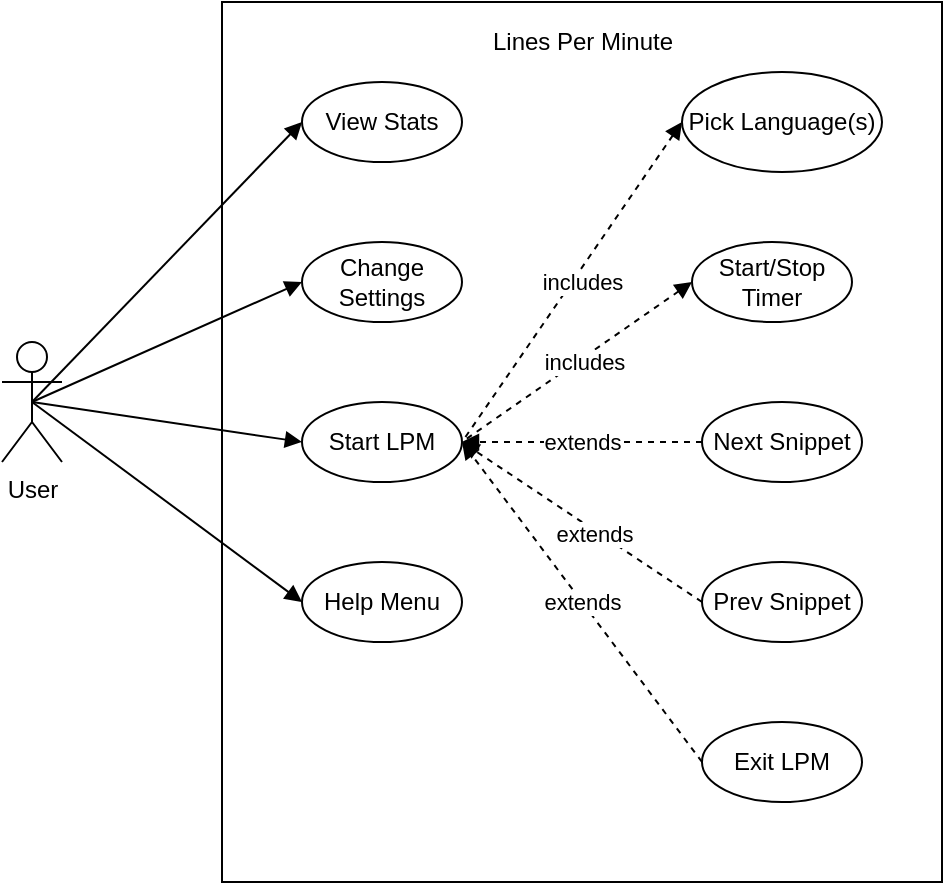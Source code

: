 <mxfile version="13.9.8" type="device"><diagram id="gjh_1fxGTP0jc3tmaC7V" name="Page-1"><mxGraphModel dx="1106" dy="877" grid="1" gridSize="10" guides="1" tooltips="1" connect="1" arrows="1" fold="1" page="1" pageScale="1" pageWidth="850" pageHeight="1100" math="0" shadow="0"><root><mxCell id="0"/><mxCell id="1" parent="0"/><mxCell id="eZj1tpBbF2MqpecTtHap-1" value="User" style="shape=umlActor;verticalLabelPosition=bottom;verticalAlign=top;html=1;outlineConnect=0;" parent="1" vertex="1"><mxGeometry x="170" y="370" width="30" height="60" as="geometry"/></mxCell><mxCell id="eZj1tpBbF2MqpecTtHap-2" value="" style="rounded=0;whiteSpace=wrap;html=1;" parent="1" vertex="1"><mxGeometry x="280" y="200" width="360" height="440" as="geometry"/></mxCell><mxCell id="eZj1tpBbF2MqpecTtHap-3" value="Help Menu" style="ellipse;whiteSpace=wrap;html=1;" parent="1" vertex="1"><mxGeometry x="320" y="480" width="80" height="40" as="geometry"/></mxCell><mxCell id="eZj1tpBbF2MqpecTtHap-4" value="View Stats" style="ellipse;whiteSpace=wrap;html=1;" parent="1" vertex="1"><mxGeometry x="320" y="240" width="80" height="40" as="geometry"/></mxCell><mxCell id="eZj1tpBbF2MqpecTtHap-5" value="Change Settings" style="ellipse;whiteSpace=wrap;html=1;" parent="1" vertex="1"><mxGeometry x="320" y="320" width="80" height="40" as="geometry"/></mxCell><mxCell id="eZj1tpBbF2MqpecTtHap-6" value="Start LPM" style="ellipse;whiteSpace=wrap;html=1;" parent="1" vertex="1"><mxGeometry x="320" y="400" width="80" height="40" as="geometry"/></mxCell><mxCell id="eZj1tpBbF2MqpecTtHap-12" style="rounded=0;orthogonalLoop=1;jettySize=auto;html=1;exitX=0;exitY=0.5;exitDx=0;exitDy=0;entryX=1;entryY=0.5;entryDx=0;entryDy=0;dashed=1;startArrow=block;startFill=1;endArrow=none;endFill=0;" parent="1" source="eZj1tpBbF2MqpecTtHap-8" target="eZj1tpBbF2MqpecTtHap-6" edge="1"><mxGeometry relative="1" as="geometry"/></mxCell><mxCell id="eZj1tpBbF2MqpecTtHap-13" value="includes" style="edgeLabel;html=1;align=center;verticalAlign=middle;resizable=0;points=[];" parent="eZj1tpBbF2MqpecTtHap-12" vertex="1" connectable="0"><mxGeometry x="0.125" y="-2" relative="1" as="geometry"><mxPoint x="13.4" y="-8.69" as="offset"/></mxGeometry></mxCell><mxCell id="eZj1tpBbF2MqpecTtHap-8" value="Pick Language(s)" style="ellipse;whiteSpace=wrap;html=1;" parent="1" vertex="1"><mxGeometry x="510" y="235" width="100" height="50" as="geometry"/></mxCell><mxCell id="eZj1tpBbF2MqpecTtHap-17" value="extends" style="edgeStyle=none;rounded=0;orthogonalLoop=1;jettySize=auto;html=1;exitX=0;exitY=0.5;exitDx=0;exitDy=0;entryX=1;entryY=0.5;entryDx=0;entryDy=0;dashed=1;startArrow=none;startFill=0;endArrow=block;endFill=1;" parent="1" source="eZj1tpBbF2MqpecTtHap-9" target="eZj1tpBbF2MqpecTtHap-6" edge="1"><mxGeometry relative="1" as="geometry"/></mxCell><mxCell id="eZj1tpBbF2MqpecTtHap-9" value="Next Snippet" style="ellipse;whiteSpace=wrap;html=1;" parent="1" vertex="1"><mxGeometry x="520" y="400" width="80" height="40" as="geometry"/></mxCell><mxCell id="eZj1tpBbF2MqpecTtHap-18" style="edgeStyle=none;rounded=0;orthogonalLoop=1;jettySize=auto;html=1;exitX=0;exitY=0.5;exitDx=0;exitDy=0;entryX=1;entryY=0.5;entryDx=0;entryDy=0;dashed=1;startArrow=none;startFill=0;endArrow=block;endFill=1;" parent="1" source="eZj1tpBbF2MqpecTtHap-10" target="eZj1tpBbF2MqpecTtHap-6" edge="1"><mxGeometry relative="1" as="geometry"/></mxCell><mxCell id="eZj1tpBbF2MqpecTtHap-19" value="extends" style="edgeLabel;html=1;align=center;verticalAlign=middle;resizable=0;points=[];" parent="eZj1tpBbF2MqpecTtHap-18" vertex="1" connectable="0"><mxGeometry x="-0.114" y="1" relative="1" as="geometry"><mxPoint as="offset"/></mxGeometry></mxCell><mxCell id="eZj1tpBbF2MqpecTtHap-10" value="Prev Snippet" style="ellipse;whiteSpace=wrap;html=1;" parent="1" vertex="1"><mxGeometry x="520" y="480" width="80" height="40" as="geometry"/></mxCell><mxCell id="eZj1tpBbF2MqpecTtHap-20" value="extends" style="edgeStyle=none;rounded=0;orthogonalLoop=1;jettySize=auto;html=1;exitX=0;exitY=0.5;exitDx=0;exitDy=0;entryX=1;entryY=0.5;entryDx=0;entryDy=0;dashed=1;startArrow=none;startFill=0;endArrow=block;endFill=1;" parent="1" source="eZj1tpBbF2MqpecTtHap-11" target="eZj1tpBbF2MqpecTtHap-6" edge="1"><mxGeometry relative="1" as="geometry"/></mxCell><mxCell id="eZj1tpBbF2MqpecTtHap-11" value="Exit LPM" style="ellipse;whiteSpace=wrap;html=1;" parent="1" vertex="1"><mxGeometry x="520" y="560" width="80" height="40" as="geometry"/></mxCell><mxCell id="eZj1tpBbF2MqpecTtHap-14" value="Lines Per Minute" style="text;html=1;align=center;verticalAlign=middle;resizable=0;points=[];autosize=1;" parent="1" vertex="1"><mxGeometry x="405" y="210" width="110" height="20" as="geometry"/></mxCell><mxCell id="eZj1tpBbF2MqpecTtHap-22" style="edgeStyle=none;rounded=0;orthogonalLoop=1;jettySize=auto;html=1;exitX=0;exitY=0.5;exitDx=0;exitDy=0;entryX=1;entryY=0.5;entryDx=0;entryDy=0;dashed=1;startArrow=block;startFill=1;endArrow=none;endFill=0;" parent="1" source="eZj1tpBbF2MqpecTtHap-21" target="eZj1tpBbF2MqpecTtHap-6" edge="1"><mxGeometry relative="1" as="geometry"/></mxCell><mxCell id="eZj1tpBbF2MqpecTtHap-23" value="includes" style="edgeLabel;html=1;align=center;verticalAlign=middle;resizable=0;points=[];" parent="eZj1tpBbF2MqpecTtHap-22" vertex="1" connectable="0"><mxGeometry x="0.138" y="3" relative="1" as="geometry"><mxPoint x="8.96" y="-8.15" as="offset"/></mxGeometry></mxCell><mxCell id="eZj1tpBbF2MqpecTtHap-21" value="Start/Stop Timer" style="ellipse;whiteSpace=wrap;html=1;" parent="1" vertex="1"><mxGeometry x="515" y="320" width="80" height="40" as="geometry"/></mxCell><mxCell id="eZj1tpBbF2MqpecTtHap-25" style="edgeStyle=none;rounded=0;orthogonalLoop=1;jettySize=auto;html=1;exitX=0.5;exitY=0.5;exitDx=0;exitDy=0;exitPerimeter=0;entryX=0;entryY=0.5;entryDx=0;entryDy=0;startArrow=none;startFill=0;endArrow=block;endFill=1;shadow=0;" parent="1" source="eZj1tpBbF2MqpecTtHap-1" target="eZj1tpBbF2MqpecTtHap-3" edge="1"><mxGeometry relative="1" as="geometry"/></mxCell><mxCell id="eZj1tpBbF2MqpecTtHap-26" style="edgeStyle=none;rounded=0;orthogonalLoop=1;jettySize=auto;html=1;exitX=0.5;exitY=0.5;exitDx=0;exitDy=0;exitPerimeter=0;entryX=0;entryY=0.5;entryDx=0;entryDy=0;shadow=0;startArrow=none;startFill=0;endArrow=block;endFill=1;" parent="1" source="eZj1tpBbF2MqpecTtHap-1" target="eZj1tpBbF2MqpecTtHap-6" edge="1"><mxGeometry relative="1" as="geometry"/></mxCell><mxCell id="eZj1tpBbF2MqpecTtHap-27" style="edgeStyle=none;rounded=0;orthogonalLoop=1;jettySize=auto;html=1;exitX=0.5;exitY=0.5;exitDx=0;exitDy=0;exitPerimeter=0;entryX=0;entryY=0.5;entryDx=0;entryDy=0;shadow=0;startArrow=none;startFill=0;endArrow=block;endFill=1;" parent="1" source="eZj1tpBbF2MqpecTtHap-1" target="eZj1tpBbF2MqpecTtHap-5" edge="1"><mxGeometry relative="1" as="geometry"/></mxCell><mxCell id="eZj1tpBbF2MqpecTtHap-28" style="edgeStyle=none;rounded=0;orthogonalLoop=1;jettySize=auto;html=1;exitX=0.5;exitY=0.5;exitDx=0;exitDy=0;exitPerimeter=0;entryX=0;entryY=0.5;entryDx=0;entryDy=0;shadow=0;startArrow=none;startFill=0;endArrow=block;endFill=1;" parent="1" source="eZj1tpBbF2MqpecTtHap-1" target="eZj1tpBbF2MqpecTtHap-4" edge="1"><mxGeometry relative="1" as="geometry"/></mxCell></root></mxGraphModel></diagram></mxfile>